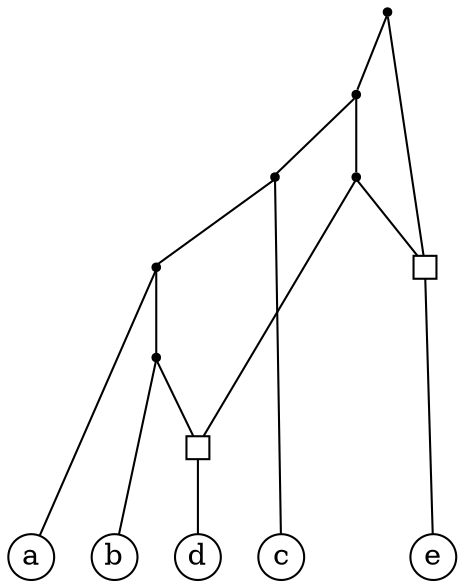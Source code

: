 graph G {
  node [shape=circle width=0.3 fixedsize=true height=0.3];
  {rank = same; a b c d e};
  node [shape = square label = "" width=0.15 fixedsize=true height=0.15];
  _11 _12;
  node [shape = point width=default height=default];
  _5 -- _12;
  _5 -- _11;
  _6 -- b;
  _6 -- _11;
  _7 -- a;
  _7 -- _6;
  _8 -- c;
  _8 -- _7;
  _9 -- _8;
  _9 -- _5;
  _10 -- _12;
  _10 -- _9;
  _11 -- d;
  _12 -- e;
}

